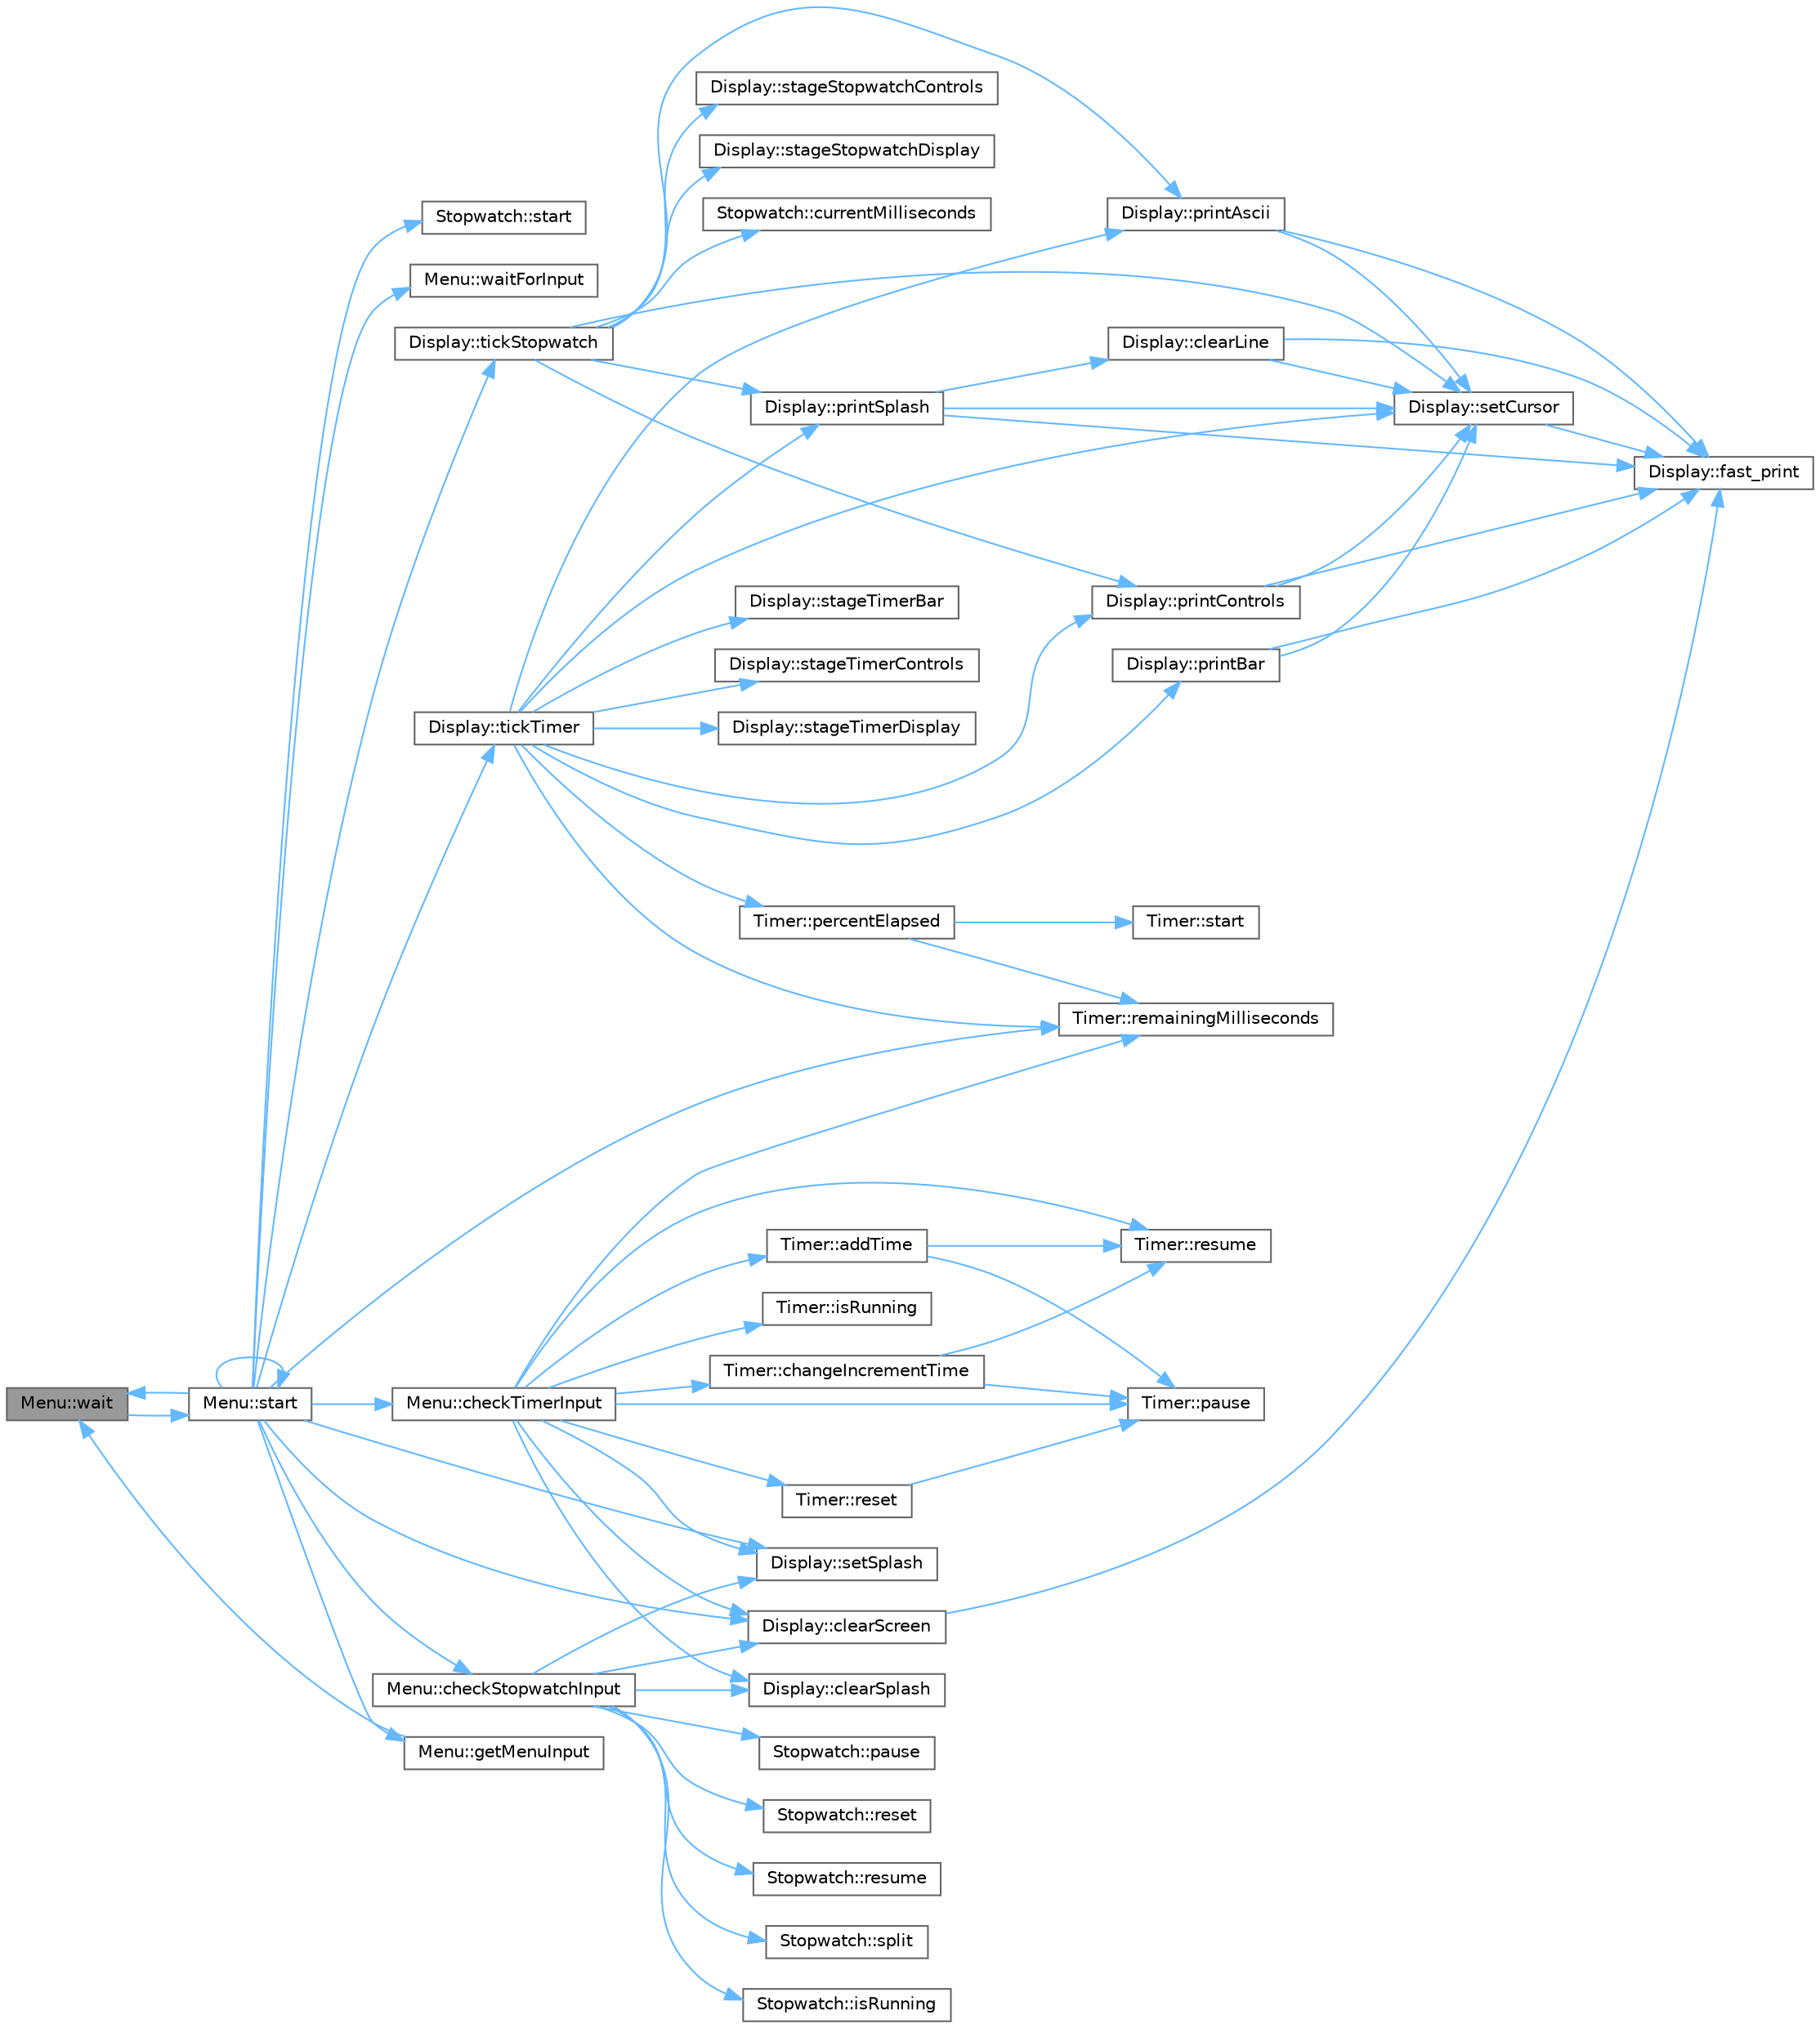 digraph "Menu::wait"
{
 // INTERACTIVE_SVG=YES
 // LATEX_PDF_SIZE
  bgcolor="transparent";
  edge [fontname=Helvetica,fontsize=10,labelfontname=Helvetica,labelfontsize=10];
  node [fontname=Helvetica,fontsize=10,shape=box,height=0.2,width=0.4];
  rankdir="LR";
  Node1 [id="Node000001",label="Menu::wait",height=0.2,width=0.4,color="gray40", fillcolor="grey60", style="filled", fontcolor="black",tooltip="Waits for a specific duration using busy-waiting."];
  Node1 -> Node2 [id="edge1_Node000001_Node000002",color="steelblue1",style="solid",tooltip=" "];
  Node2 [id="Node000002",label="Menu::start",height=0.2,width=0.4,color="grey40", fillcolor="white", style="filled",URL="$class_menu.html#ae1ec62e738dda7faaaec850bd0b58ffe",tooltip="Starts the main menu loop, allowing the user to choose between Timer, Stopwatch, and Alarm."];
  Node2 -> Node3 [id="edge2_Node000002_Node000003",color="steelblue1",style="solid",tooltip=" "];
  Node3 [id="Node000003",label="Menu::checkStopwatchInput",height=0.2,width=0.4,color="grey40", fillcolor="white", style="filled",URL="$class_menu.html#a81188fdf5f017799f9e7f7eaaf98c3ec",tooltip="Checks and handles user input for the Stopwatch."];
  Node3 -> Node4 [id="edge3_Node000003_Node000004",color="steelblue1",style="solid",tooltip=" "];
  Node4 [id="Node000004",label="Display::clearScreen",height=0.2,width=0.4,color="grey40", fillcolor="white", style="filled",URL="$class_display.html#a729a08fa7f1f33907b6c2ba13fcf6d62",tooltip="Clears the terminal screen."];
  Node4 -> Node5 [id="edge4_Node000004_Node000005",color="steelblue1",style="solid",tooltip=" "];
  Node5 [id="Node000005",label="Display::fast_print",height=0.2,width=0.4,color="grey40", fillcolor="white", style="filled",URL="$class_display.html#a1233671411c2af0367dc72e4451d0ba2",tooltip="Efficiently prints a string to the terminal."];
  Node3 -> Node6 [id="edge5_Node000003_Node000006",color="steelblue1",style="solid",tooltip=" "];
  Node6 [id="Node000006",label="Display::clearSplash",height=0.2,width=0.4,color="grey40", fillcolor="white", style="filled",URL="$class_display.html#ad226aa44204137c5a8fe774967532af4",tooltip="Clears the splash screen."];
  Node3 -> Node7 [id="edge6_Node000003_Node000007",color="steelblue1",style="solid",tooltip=" "];
  Node7 [id="Node000007",label="Stopwatch::isRunning",height=0.2,width=0.4,color="grey40", fillcolor="white", style="filled",URL="$class_stopwatch.html#ae20cb58892efc6ca55117583aac8c392",tooltip="Checks if the stopwatch is currently running."];
  Node3 -> Node8 [id="edge7_Node000003_Node000008",color="steelblue1",style="solid",tooltip=" "];
  Node8 [id="Node000008",label="Stopwatch::pause",height=0.2,width=0.4,color="grey40", fillcolor="white", style="filled",URL="$class_stopwatch.html#a2cc48295d6b083361d062b8eb68d753a",tooltip="Pauses the stopwatch."];
  Node3 -> Node9 [id="edge8_Node000003_Node000009",color="steelblue1",style="solid",tooltip=" "];
  Node9 [id="Node000009",label="Stopwatch::reset",height=0.2,width=0.4,color="grey40", fillcolor="white", style="filled",URL="$class_stopwatch.html#a42c7014e7fffcf4c56ca6fb07f8eb31c",tooltip="Resets the stopwatch to 0 milliseconds and stops it."];
  Node3 -> Node10 [id="edge9_Node000003_Node000010",color="steelblue1",style="solid",tooltip=" "];
  Node10 [id="Node000010",label="Stopwatch::resume",height=0.2,width=0.4,color="grey40", fillcolor="white", style="filled",URL="$class_stopwatch.html#a789461171238250633eeb26b8f3b0dce",tooltip="Resumes the stopwatch from the last paused time."];
  Node3 -> Node11 [id="edge10_Node000003_Node000011",color="steelblue1",style="solid",tooltip=" "];
  Node11 [id="Node000011",label="Display::setSplash",height=0.2,width=0.4,color="grey40", fillcolor="white", style="filled",URL="$class_display.html#a3a0e77e68157e55d67ac3f28dffdd00c",tooltip="Sets the splash screen text."];
  Node3 -> Node12 [id="edge11_Node000003_Node000012",color="steelblue1",style="solid",tooltip=" "];
  Node12 [id="Node000012",label="Stopwatch::split",height=0.2,width=0.4,color="grey40", fillcolor="white", style="filled",URL="$class_stopwatch.html#ab7695f590d6b5067f4ff0e0389182861",tooltip="Records and prints the current split time in milliseconds."];
  Node2 -> Node13 [id="edge12_Node000002_Node000013",color="steelblue1",style="solid",tooltip=" "];
  Node13 [id="Node000013",label="Menu::checkTimerInput",height=0.2,width=0.4,color="grey40", fillcolor="white", style="filled",URL="$class_menu.html#ab8d3cccd5b39987a6546f7dc1187b71e",tooltip="Checks and handles user input for the Timer."];
  Node13 -> Node14 [id="edge13_Node000013_Node000014",color="steelblue1",style="solid",tooltip=" "];
  Node14 [id="Node000014",label="Timer::addTime",height=0.2,width=0.4,color="grey40", fillcolor="white", style="filled",URL="$class_timer.html#a8eb4527fb1f93315c79ed1fb375e6e12",tooltip=" "];
  Node14 -> Node15 [id="edge14_Node000014_Node000015",color="steelblue1",style="solid",tooltip=" "];
  Node15 [id="Node000015",label="Timer::pause",height=0.2,width=0.4,color="grey40", fillcolor="white", style="filled",URL="$class_timer.html#a0289effad7b573c508bc27e405900a23",tooltip="Pauses the timer and calculates the remaining milliseconds."];
  Node14 -> Node16 [id="edge15_Node000014_Node000016",color="steelblue1",style="solid",tooltip=" "];
  Node16 [id="Node000016",label="Timer::resume",height=0.2,width=0.4,color="grey40", fillcolor="white", style="filled",URL="$class_timer.html#a4ac55a73bb3431db9d4d2fd70ae9a2e8",tooltip="Resumes the timer from where it was paused by recalculating the end time."];
  Node13 -> Node17 [id="edge16_Node000013_Node000017",color="steelblue1",style="solid",tooltip=" "];
  Node17 [id="Node000017",label="Timer::changeIncrementTime",height=0.2,width=0.4,color="grey40", fillcolor="white", style="filled",URL="$class_timer.html#a1af9140ed7938e9252aef7a1e40475fb",tooltip="Allows the user to change the increment time used for adding time to the timer."];
  Node17 -> Node15 [id="edge17_Node000017_Node000015",color="steelblue1",style="solid",tooltip=" "];
  Node17 -> Node16 [id="edge18_Node000017_Node000016",color="steelblue1",style="solid",tooltip=" "];
  Node13 -> Node4 [id="edge19_Node000013_Node000004",color="steelblue1",style="solid",tooltip=" "];
  Node13 -> Node6 [id="edge20_Node000013_Node000006",color="steelblue1",style="solid",tooltip=" "];
  Node13 -> Node18 [id="edge21_Node000013_Node000018",color="steelblue1",style="solid",tooltip=" "];
  Node18 [id="Node000018",label="Timer::isRunning",height=0.2,width=0.4,color="grey40", fillcolor="white", style="filled",URL="$class_timer.html#a2ef50bfc604ea9fb88d3000c9ad0edd9",tooltip="Checks if the timer is currently running."];
  Node13 -> Node15 [id="edge22_Node000013_Node000015",color="steelblue1",style="solid",tooltip=" "];
  Node13 -> Node19 [id="edge23_Node000013_Node000019",color="steelblue1",style="solid",tooltip=" "];
  Node19 [id="Node000019",label="Timer::remainingMilliseconds",height=0.2,width=0.4,color="grey40", fillcolor="white", style="filled",URL="$class_timer.html#a330607659937f497389c9989812cd925",tooltip="Returns the remaining time in milliseconds."];
  Node13 -> Node20 [id="edge24_Node000013_Node000020",color="steelblue1",style="solid",tooltip=" "];
  Node20 [id="Node000020",label="Timer::reset",height=0.2,width=0.4,color="grey40", fillcolor="white", style="filled",URL="$class_timer.html#a9020542d73357a4eef512eefaf57524b",tooltip="Resets the timer to its original duration and pauses it."];
  Node20 -> Node15 [id="edge25_Node000020_Node000015",color="steelblue1",style="solid",tooltip=" "];
  Node13 -> Node16 [id="edge26_Node000013_Node000016",color="steelblue1",style="solid",tooltip=" "];
  Node13 -> Node11 [id="edge27_Node000013_Node000011",color="steelblue1",style="solid",tooltip=" "];
  Node2 -> Node4 [id="edge28_Node000002_Node000004",color="steelblue1",style="solid",tooltip=" "];
  Node2 -> Node21 [id="edge29_Node000002_Node000021",color="steelblue1",style="solid",tooltip=" "];
  Node21 [id="Node000021",label="Menu::getMenuInput",height=0.2,width=0.4,color="grey40", fillcolor="white", style="filled",URL="$class_menu.html#a0699f1b4c5bd69ae1d5bee2e5043c452",tooltip="Waits for the user to press a valid key (1, 2, 3, or Q) for menu selection."];
  Node21 -> Node1 [id="edge30_Node000021_Node000001",color="steelblue1",style="solid",tooltip=" "];
  Node2 -> Node19 [id="edge31_Node000002_Node000019",color="steelblue1",style="solid",tooltip=" "];
  Node2 -> Node11 [id="edge32_Node000002_Node000011",color="steelblue1",style="solid",tooltip=" "];
  Node2 -> Node2 [id="edge33_Node000002_Node000002",color="steelblue1",style="solid",tooltip=" "];
  Node2 -> Node22 [id="edge34_Node000002_Node000022",color="steelblue1",style="solid",tooltip=" "];
  Node22 [id="Node000022",label="Stopwatch::start",height=0.2,width=0.4,color="grey40", fillcolor="white", style="filled",URL="$class_stopwatch.html#a6d01ecc80c92f1d5210cd9c3eb72883d",tooltip="Starts the stopwatch."];
  Node2 -> Node23 [id="edge35_Node000002_Node000023",color="steelblue1",style="solid",tooltip=" "];
  Node23 [id="Node000023",label="Display::tickStopwatch",height=0.2,width=0.4,color="grey40", fillcolor="white", style="filled",URL="$class_display.html#a670c8db4c53ae0f09d6d3b57f1813b7f",tooltip="Updates the display based on the state of the provided Stopwatch object."];
  Node23 -> Node24 [id="edge36_Node000023_Node000024",color="steelblue1",style="solid",tooltip=" "];
  Node24 [id="Node000024",label="Stopwatch::currentMilliseconds",height=0.2,width=0.4,color="grey40", fillcolor="white", style="filled",URL="$class_stopwatch.html#aaf61c1ada98a22cc1c2bc589bdd4134a",tooltip="Returns the current elapsed time in milliseconds."];
  Node23 -> Node25 [id="edge37_Node000023_Node000025",color="steelblue1",style="solid",tooltip=" "];
  Node25 [id="Node000025",label="Display::printAscii",height=0.2,width=0.4,color="grey40", fillcolor="white", style="filled",URL="$class_display.html#aab9a518037074ce68da2a7792771908d",tooltip="Prints ASCII art to the terminal."];
  Node25 -> Node5 [id="edge38_Node000025_Node000005",color="steelblue1",style="solid",tooltip=" "];
  Node25 -> Node26 [id="edge39_Node000025_Node000026",color="steelblue1",style="solid",tooltip=" "];
  Node26 [id="Node000026",label="Display::setCursor",height=0.2,width=0.4,color="grey40", fillcolor="white", style="filled",URL="$class_display.html#a5454c0ff9a9d1730b3604bc15f94a5b3",tooltip="Sets the cursor position in the terminal."];
  Node26 -> Node5 [id="edge40_Node000026_Node000005",color="steelblue1",style="solid",tooltip=" "];
  Node23 -> Node27 [id="edge41_Node000023_Node000027",color="steelblue1",style="solid",tooltip=" "];
  Node27 [id="Node000027",label="Display::printControls",height=0.2,width=0.4,color="grey40", fillcolor="white", style="filled",URL="$class_display.html#a3480427024243711ee66efc51ddf0fa3",tooltip="Prints controls to the terminal."];
  Node27 -> Node5 [id="edge42_Node000027_Node000005",color="steelblue1",style="solid",tooltip=" "];
  Node27 -> Node26 [id="edge43_Node000027_Node000026",color="steelblue1",style="solid",tooltip=" "];
  Node23 -> Node28 [id="edge44_Node000023_Node000028",color="steelblue1",style="solid",tooltip=" "];
  Node28 [id="Node000028",label="Display::printSplash",height=0.2,width=0.4,color="grey40", fillcolor="white", style="filled",URL="$class_display.html#a62d8435627ea69fbccaef4cef32d785d",tooltip="Prints the splash screen to the terminal."];
  Node28 -> Node29 [id="edge45_Node000028_Node000029",color="steelblue1",style="solid",tooltip=" "];
  Node29 [id="Node000029",label="Display::clearLine",height=0.2,width=0.4,color="grey40", fillcolor="white", style="filled",URL="$class_display.html#aaa0ffb7318a45caa0b74d3d439e623f0",tooltip="Clears a specific line in the terminal."];
  Node29 -> Node5 [id="edge46_Node000029_Node000005",color="steelblue1",style="solid",tooltip=" "];
  Node29 -> Node26 [id="edge47_Node000029_Node000026",color="steelblue1",style="solid",tooltip=" "];
  Node28 -> Node5 [id="edge48_Node000028_Node000005",color="steelblue1",style="solid",tooltip=" "];
  Node28 -> Node26 [id="edge49_Node000028_Node000026",color="steelblue1",style="solid",tooltip=" "];
  Node23 -> Node26 [id="edge50_Node000023_Node000026",color="steelblue1",style="solid",tooltip=" "];
  Node23 -> Node30 [id="edge51_Node000023_Node000030",color="steelblue1",style="solid",tooltip=" "];
  Node30 [id="Node000030",label="Display::stageStopwatchControls",height=0.2,width=0.4,color="grey40", fillcolor="white", style="filled",URL="$class_display.html#aa68e271db8f91c18ae2c1e5e38d0f1ee",tooltip="Stages the controls for the stopwatch."];
  Node23 -> Node31 [id="edge52_Node000023_Node000031",color="steelblue1",style="solid",tooltip=" "];
  Node31 [id="Node000031",label="Display::stageStopwatchDisplay",height=0.2,width=0.4,color="grey40", fillcolor="white", style="filled",URL="$class_display.html#ac878f4b1987c4e33c173478fd5bbf34c",tooltip="Stages the stopwatch display with provided time values."];
  Node2 -> Node32 [id="edge53_Node000002_Node000032",color="steelblue1",style="solid",tooltip=" "];
  Node32 [id="Node000032",label="Display::tickTimer",height=0.2,width=0.4,color="grey40", fillcolor="white", style="filled",URL="$class_display.html#a02b2228e05be168eda0b817d1ecf5db7",tooltip="Updates the display based on the state of the provided Timer object."];
  Node32 -> Node33 [id="edge54_Node000032_Node000033",color="steelblue1",style="solid",tooltip=" "];
  Node33 [id="Node000033",label="Timer::percentElapsed",height=0.2,width=0.4,color="grey40", fillcolor="white", style="filled",URL="$class_timer.html#a97ab4bd97e34c2ce2b8afa7c993fbaec",tooltip="Returns the percentage of time that has elapsed since the timer started."];
  Node33 -> Node19 [id="edge55_Node000033_Node000019",color="steelblue1",style="solid",tooltip=" "];
  Node33 -> Node34 [id="edge56_Node000033_Node000034",color="steelblue1",style="solid",tooltip=" "];
  Node34 [id="Node000034",label="Timer::start",height=0.2,width=0.4,color="grey40", fillcolor="white", style="filled",URL="$class_timer.html#aded1ecf859b397258dcfa95d3d7cfc41",tooltip="Starts the timer by setting the end time based on the current time plus the countdown duration."];
  Node32 -> Node25 [id="edge57_Node000032_Node000025",color="steelblue1",style="solid",tooltip=" "];
  Node32 -> Node35 [id="edge58_Node000032_Node000035",color="steelblue1",style="solid",tooltip=" "];
  Node35 [id="Node000035",label="Display::printBar",height=0.2,width=0.4,color="grey40", fillcolor="white", style="filled",URL="$class_display.html#a034871a688ea9c2cf5801d120b0cfcf6",tooltip="Prints the progress bar to the terminal."];
  Node35 -> Node5 [id="edge59_Node000035_Node000005",color="steelblue1",style="solid",tooltip=" "];
  Node35 -> Node26 [id="edge60_Node000035_Node000026",color="steelblue1",style="solid",tooltip=" "];
  Node32 -> Node27 [id="edge61_Node000032_Node000027",color="steelblue1",style="solid",tooltip=" "];
  Node32 -> Node28 [id="edge62_Node000032_Node000028",color="steelblue1",style="solid",tooltip=" "];
  Node32 -> Node19 [id="edge63_Node000032_Node000019",color="steelblue1",style="solid",tooltip=" "];
  Node32 -> Node26 [id="edge64_Node000032_Node000026",color="steelblue1",style="solid",tooltip=" "];
  Node32 -> Node36 [id="edge65_Node000032_Node000036",color="steelblue1",style="solid",tooltip=" "];
  Node36 [id="Node000036",label="Display::stageTimerBar",height=0.2,width=0.4,color="grey40", fillcolor="white", style="filled",URL="$class_display.html#a91e41747e83f0d8d53251811addd566e",tooltip="Stages the progress bar for the timer."];
  Node32 -> Node37 [id="edge66_Node000032_Node000037",color="steelblue1",style="solid",tooltip=" "];
  Node37 [id="Node000037",label="Display::stageTimerControls",height=0.2,width=0.4,color="grey40", fillcolor="white", style="filled",URL="$class_display.html#af7327c3f58c211e500f4fff386f222e4",tooltip="Stages the controls for the timer."];
  Node32 -> Node38 [id="edge67_Node000032_Node000038",color="steelblue1",style="solid",tooltip=" "];
  Node38 [id="Node000038",label="Display::stageTimerDisplay",height=0.2,width=0.4,color="grey40", fillcolor="white", style="filled",URL="$class_display.html#a02e23b9a142c52d7dfa0169c58c77e24",tooltip="Stages the timer display with provided time values."];
  Node2 -> Node1 [id="edge68_Node000002_Node000001",color="steelblue1",style="solid",tooltip=" "];
  Node2 -> Node39 [id="edge69_Node000002_Node000039",color="steelblue1",style="solid",tooltip=" "];
  Node39 [id="Node000039",label="Menu::waitForInput",height=0.2,width=0.4,color="grey40", fillcolor="white", style="filled",URL="$class_menu.html#a537a69bfbe3b8c29e3dfd3e2f5dd88b5",tooltip="Waits for any key press from the user."];
}
